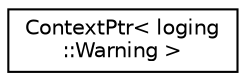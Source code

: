 digraph "Graphical Class Hierarchy"
{
 // LATEX_PDF_SIZE
  edge [fontname="Helvetica",fontsize="10",labelfontname="Helvetica",labelfontsize="10"];
  node [fontname="Helvetica",fontsize="10",shape=record];
  rankdir="LR";
  Node0 [label="ContextPtr\< loging\l::Warning \>",height=0.2,width=0.4,color="black", fillcolor="white", style="filled",URL="$classContextPtr.html",tooltip=" "];
}
